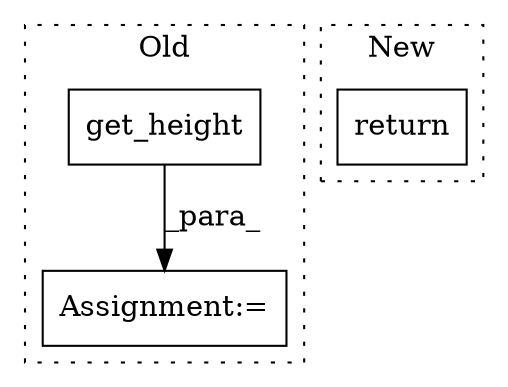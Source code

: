 digraph G {
subgraph cluster0 {
1 [label="get_height" a="32" s="1221" l="12" shape="box"];
3 [label="Assignment:=" a="7" s="1149" l="1" shape="box"];
label = "Old";
style="dotted";
}
subgraph cluster1 {
2 [label="return" a="41" s="2329" l="7" shape="box"];
label = "New";
style="dotted";
}
1 -> 3 [label="_para_"];
}